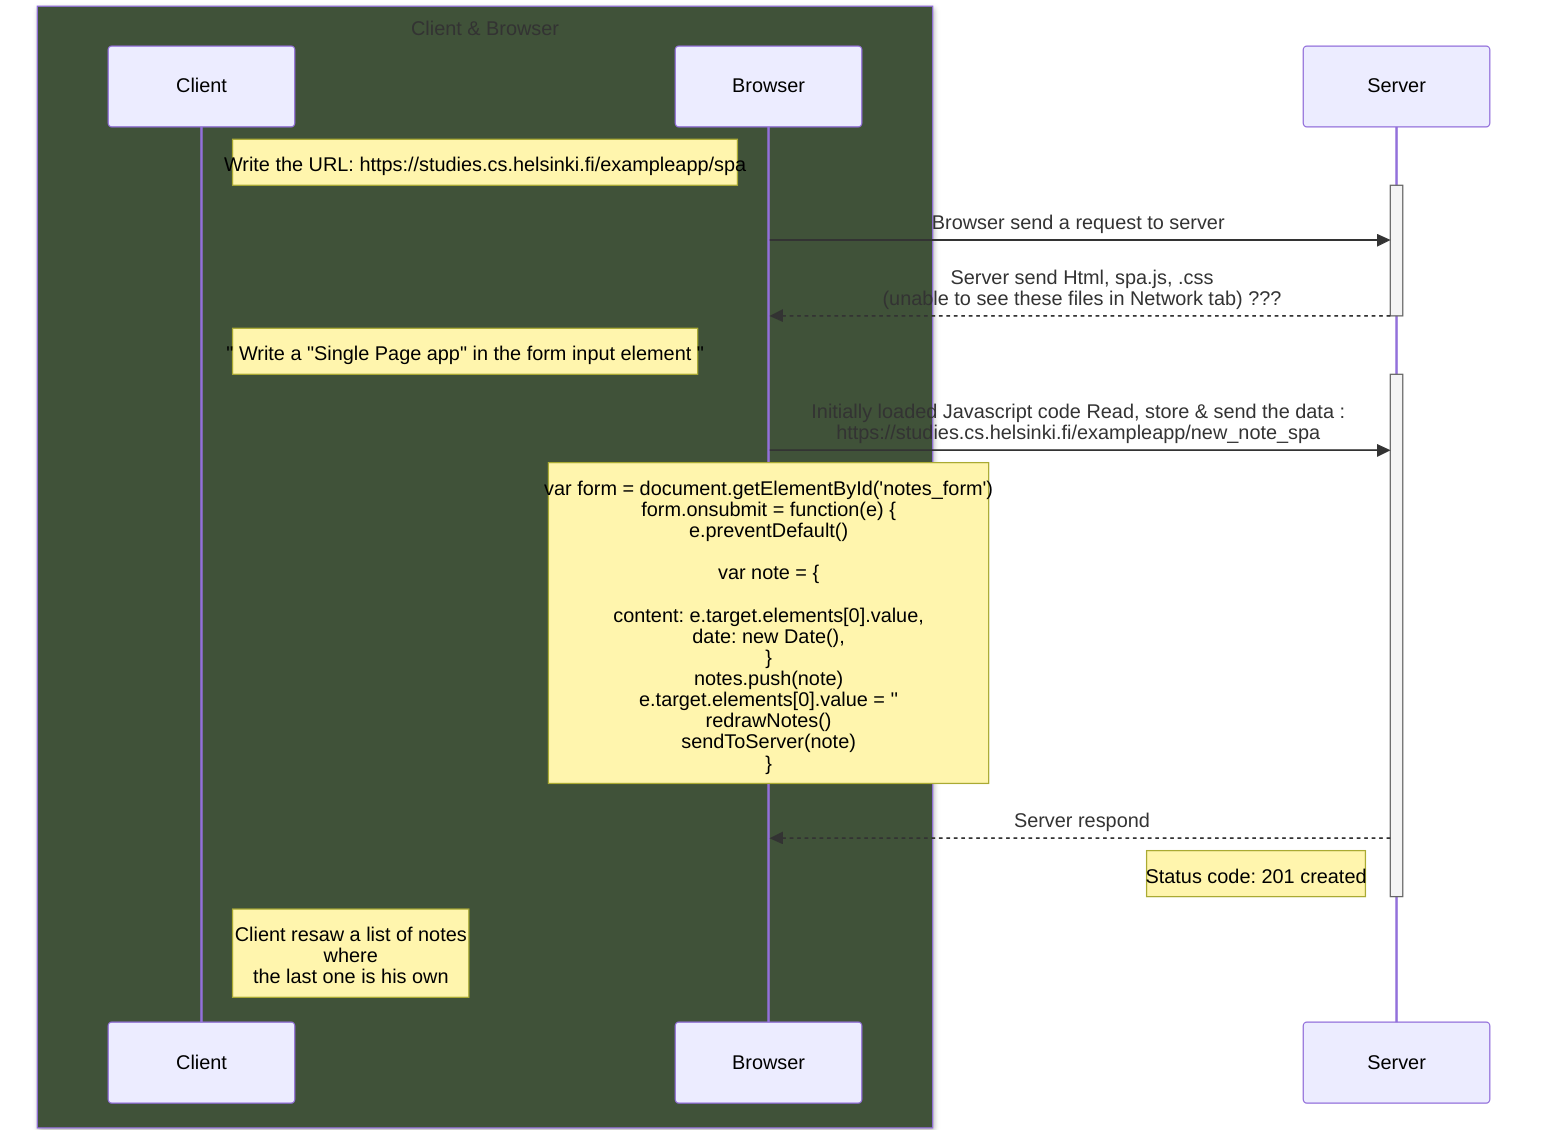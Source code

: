 sequenceDiagram

  participant A as Client
  participant B as Browser
  participant C as Server

  box rgb(64, 82, 57) Client & Browser
  participant A
  participant B
  end

  note right of A: Write the URL: https://studies.cs.helsinki.fi/exampleapp/spa

  activate C
  B->>C: Browser send a request to server
  C-->>B: Server send Html, spa.js, .css<br>(unable to see these files in Network tab) ???
  deactivate C

  note right of A: " Write a "Single Page app" in the form input element "

  activate C
  B->>C: Initially loaded Javascript code Read, store & send the data : <br> https://studies.cs.helsinki.fi/exampleapp/new_note_spa
  note over B: var form = document.getElementById('notes_form')<br>form.onsubmit = function(e) {<br>e.preventDefault()<br><br>var note = {<br><br>content: e.target.elements[0].value,<br>date: new Date(),<br>}<br>notes.push(note)<br>e.target.elements[0].value = ''<br>redrawNotes()<br>sendToServer(note)<br>}
  
  
  
  C-->>B: Server respond
  note left of C: Status code: 201 created 
  deactivate C

  note right of A: Client resaw a list of notes<br>where<br>the last one is his own
